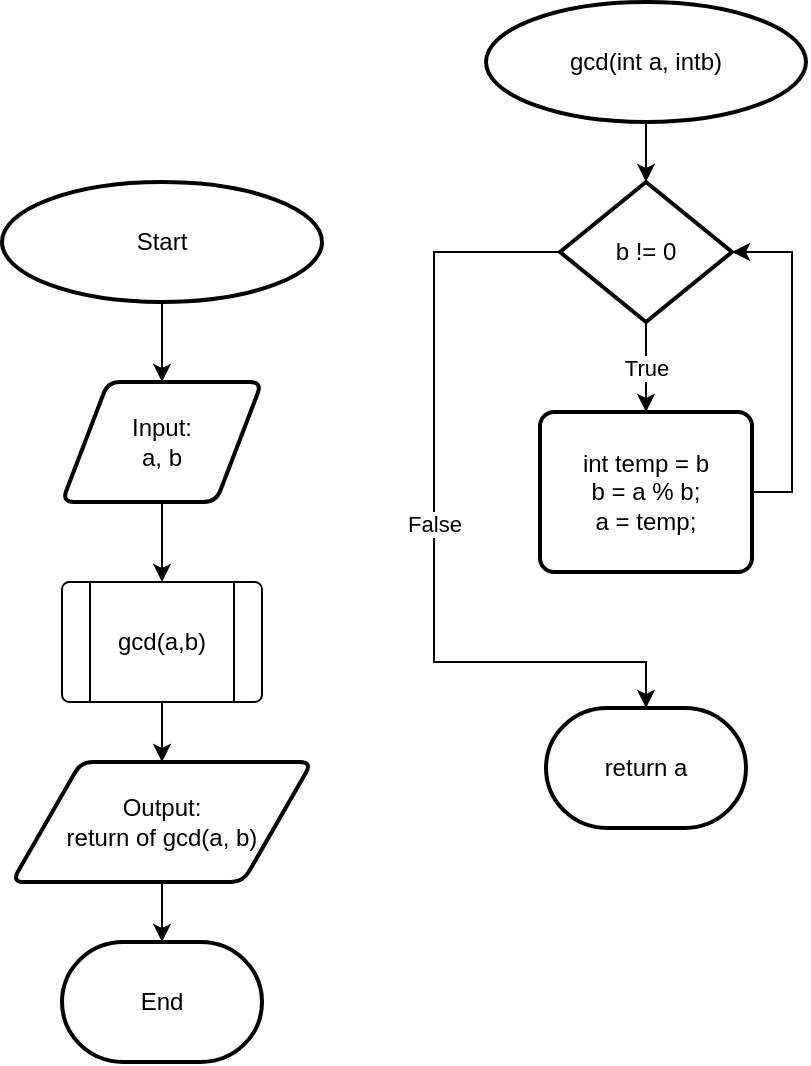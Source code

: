 <mxfile version="22.0.2" type="device">
  <diagram id="C5RBs43oDa-KdzZeNtuy" name="Page-1">
    <mxGraphModel dx="513" dy="949" grid="1" gridSize="10" guides="1" tooltips="1" connect="1" arrows="1" fold="1" page="1" pageScale="1" pageWidth="827" pageHeight="1169" math="0" shadow="0">
      <root>
        <mxCell id="WIyWlLk6GJQsqaUBKTNV-0" />
        <mxCell id="WIyWlLk6GJQsqaUBKTNV-1" parent="WIyWlLk6GJQsqaUBKTNV-0" />
        <mxCell id="LB6PAiOCscrGqotTrJ5A-24" value="" style="edgeStyle=orthogonalEdgeStyle;rounded=0;orthogonalLoop=1;jettySize=auto;html=1;" edge="1" parent="WIyWlLk6GJQsqaUBKTNV-1" source="LB6PAiOCscrGqotTrJ5A-1" target="LB6PAiOCscrGqotTrJ5A-23">
          <mxGeometry relative="1" as="geometry" />
        </mxCell>
        <mxCell id="LB6PAiOCscrGqotTrJ5A-1" value="Start" style="strokeWidth=2;html=1;shape=mxgraph.flowchart.start_1;whiteSpace=wrap;" vertex="1" parent="WIyWlLk6GJQsqaUBKTNV-1">
          <mxGeometry x="74" y="110" width="160" height="60" as="geometry" />
        </mxCell>
        <mxCell id="LB6PAiOCscrGqotTrJ5A-35" value="" style="edgeStyle=orthogonalEdgeStyle;rounded=0;orthogonalLoop=1;jettySize=auto;html=1;" edge="1" parent="WIyWlLk6GJQsqaUBKTNV-1" source="LB6PAiOCscrGqotTrJ5A-9" target="LB6PAiOCscrGqotTrJ5A-14">
          <mxGeometry relative="1" as="geometry" />
        </mxCell>
        <mxCell id="LB6PAiOCscrGqotTrJ5A-9" value="gcd(int a, intb)" style="strokeWidth=2;html=1;shape=mxgraph.flowchart.start_1;whiteSpace=wrap;" vertex="1" parent="WIyWlLk6GJQsqaUBKTNV-1">
          <mxGeometry x="316" y="20" width="160" height="60" as="geometry" />
        </mxCell>
        <mxCell id="LB6PAiOCscrGqotTrJ5A-39" value="True" style="edgeStyle=orthogonalEdgeStyle;rounded=0;orthogonalLoop=1;jettySize=auto;html=1;exitX=0.5;exitY=1;exitDx=0;exitDy=0;exitPerimeter=0;entryX=0.5;entryY=0;entryDx=0;entryDy=0;" edge="1" parent="WIyWlLk6GJQsqaUBKTNV-1" source="LB6PAiOCscrGqotTrJ5A-14" target="LB6PAiOCscrGqotTrJ5A-17">
          <mxGeometry relative="1" as="geometry" />
        </mxCell>
        <mxCell id="LB6PAiOCscrGqotTrJ5A-14" value="b != 0" style="strokeWidth=2;html=1;shape=mxgraph.flowchart.decision;whiteSpace=wrap;" vertex="1" parent="WIyWlLk6GJQsqaUBKTNV-1">
          <mxGeometry x="353" y="110" width="86" height="70" as="geometry" />
        </mxCell>
        <mxCell id="LB6PAiOCscrGqotTrJ5A-17" value="&lt;div&gt;int temp = b&lt;/div&gt;&lt;div&gt;b = a % b;&lt;/div&gt;&lt;div&gt;a = temp;&lt;/div&gt;" style="rounded=1;whiteSpace=wrap;html=1;absoluteArcSize=1;arcSize=14;strokeWidth=2;" vertex="1" parent="WIyWlLk6GJQsqaUBKTNV-1">
          <mxGeometry x="343" y="225" width="106" height="80" as="geometry" />
        </mxCell>
        <mxCell id="LB6PAiOCscrGqotTrJ5A-19" value="End" style="strokeWidth=2;html=1;shape=mxgraph.flowchart.terminator;whiteSpace=wrap;" vertex="1" parent="WIyWlLk6GJQsqaUBKTNV-1">
          <mxGeometry x="104" y="490" width="100" height="60" as="geometry" />
        </mxCell>
        <mxCell id="LB6PAiOCscrGqotTrJ5A-20" value="return a" style="strokeWidth=2;html=1;shape=mxgraph.flowchart.terminator;whiteSpace=wrap;" vertex="1" parent="WIyWlLk6GJQsqaUBKTNV-1">
          <mxGeometry x="346" y="373" width="100" height="60" as="geometry" />
        </mxCell>
        <mxCell id="LB6PAiOCscrGqotTrJ5A-28" value="" style="edgeStyle=orthogonalEdgeStyle;rounded=0;orthogonalLoop=1;jettySize=auto;html=1;" edge="1" parent="WIyWlLk6GJQsqaUBKTNV-1" source="LB6PAiOCscrGqotTrJ5A-23" target="LB6PAiOCscrGqotTrJ5A-27">
          <mxGeometry relative="1" as="geometry" />
        </mxCell>
        <mxCell id="LB6PAiOCscrGqotTrJ5A-23" value="Input:&lt;br&gt;a, b" style="shape=parallelogram;html=1;strokeWidth=2;perimeter=parallelogramPerimeter;whiteSpace=wrap;rounded=1;arcSize=12;size=0.23;" vertex="1" parent="WIyWlLk6GJQsqaUBKTNV-1">
          <mxGeometry x="104" y="210" width="100" height="60" as="geometry" />
        </mxCell>
        <mxCell id="LB6PAiOCscrGqotTrJ5A-33" value="" style="edgeStyle=orthogonalEdgeStyle;rounded=0;orthogonalLoop=1;jettySize=auto;html=1;" edge="1" parent="WIyWlLk6GJQsqaUBKTNV-1" source="LB6PAiOCscrGqotTrJ5A-27" target="LB6PAiOCscrGqotTrJ5A-32">
          <mxGeometry relative="1" as="geometry" />
        </mxCell>
        <mxCell id="LB6PAiOCscrGqotTrJ5A-27" value="gcd(a,b)" style="verticalLabelPosition=middle;verticalAlign=middle;html=1;shape=process;whiteSpace=wrap;rounded=1;size=0.14;arcSize=6;labelPosition=center;align=center;" vertex="1" parent="WIyWlLk6GJQsqaUBKTNV-1">
          <mxGeometry x="104" y="310" width="100" height="60" as="geometry" />
        </mxCell>
        <mxCell id="LB6PAiOCscrGqotTrJ5A-34" value="" style="edgeStyle=orthogonalEdgeStyle;rounded=0;orthogonalLoop=1;jettySize=auto;html=1;" edge="1" parent="WIyWlLk6GJQsqaUBKTNV-1" source="LB6PAiOCscrGqotTrJ5A-32" target="LB6PAiOCscrGqotTrJ5A-19">
          <mxGeometry relative="1" as="geometry" />
        </mxCell>
        <mxCell id="LB6PAiOCscrGqotTrJ5A-32" value="Output:&lt;br style=&quot;border-color: var(--border-color);&quot;&gt;return of gcd(a, b)" style="shape=parallelogram;html=1;strokeWidth=2;perimeter=parallelogramPerimeter;whiteSpace=wrap;rounded=1;arcSize=12;size=0.23;" vertex="1" parent="WIyWlLk6GJQsqaUBKTNV-1">
          <mxGeometry x="79" y="400" width="150" height="60" as="geometry" />
        </mxCell>
        <mxCell id="LB6PAiOCscrGqotTrJ5A-38" value="False" style="edgeStyle=orthogonalEdgeStyle;rounded=0;orthogonalLoop=1;jettySize=auto;html=1;exitX=0;exitY=0.5;exitDx=0;exitDy=0;exitPerimeter=0;entryX=0.5;entryY=0;entryDx=0;entryDy=0;entryPerimeter=0;labelPosition=center;verticalLabelPosition=middle;align=center;verticalAlign=middle;" edge="1" parent="WIyWlLk6GJQsqaUBKTNV-1" source="LB6PAiOCscrGqotTrJ5A-14" target="LB6PAiOCscrGqotTrJ5A-20">
          <mxGeometry relative="1" as="geometry">
            <Array as="points">
              <mxPoint x="290" y="145" />
              <mxPoint x="290" y="350" />
              <mxPoint x="396" y="350" />
            </Array>
          </mxGeometry>
        </mxCell>
        <mxCell id="LB6PAiOCscrGqotTrJ5A-41" style="edgeStyle=orthogonalEdgeStyle;rounded=0;orthogonalLoop=1;jettySize=auto;html=1;exitX=1;exitY=0.5;exitDx=0;exitDy=0;entryX=1;entryY=0.5;entryDx=0;entryDy=0;entryPerimeter=0;" edge="1" parent="WIyWlLk6GJQsqaUBKTNV-1" source="LB6PAiOCscrGqotTrJ5A-17" target="LB6PAiOCscrGqotTrJ5A-14">
          <mxGeometry relative="1" as="geometry" />
        </mxCell>
      </root>
    </mxGraphModel>
  </diagram>
</mxfile>
